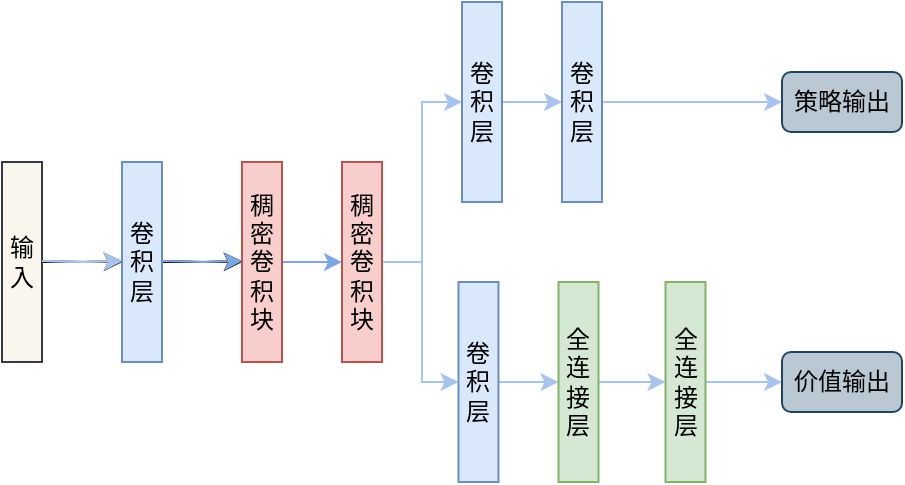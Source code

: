 <mxfile version="20.0.4" type="github">
  <diagram id="L7o0yl-27-Rp-Ire01vD" name="第 1 页">
    <mxGraphModel dx="731" dy="396" grid="1" gridSize="10" guides="1" tooltips="1" connect="1" arrows="1" fold="1" page="1" pageScale="1" pageWidth="827" pageHeight="1169" math="0" shadow="0">
      <root>
        <mxCell id="0" />
        <mxCell id="1" parent="0" />
        <mxCell id="ocCAuHk5jpmS6nwCMQQG-5" style="edgeStyle=orthogonalEdgeStyle;rounded=0;orthogonalLoop=1;jettySize=auto;html=1;entryX=0;entryY=0.5;entryDx=0;entryDy=0;" edge="1" parent="1" source="ocCAuHk5jpmS6nwCMQQG-1" target="ocCAuHk5jpmS6nwCMQQG-2">
          <mxGeometry relative="1" as="geometry" />
        </mxCell>
        <mxCell id="ocCAuHk5jpmS6nwCMQQG-1" value="输入" style="rounded=0;whiteSpace=wrap;html=1;flipH=1;fillColor=#f9f7ed;strokeColor=#36393d;" vertex="1" parent="1">
          <mxGeometry x="80" y="170" width="20" height="100" as="geometry" />
        </mxCell>
        <mxCell id="ocCAuHk5jpmS6nwCMQQG-6" style="edgeStyle=orthogonalEdgeStyle;rounded=0;orthogonalLoop=1;jettySize=auto;html=1;" edge="1" parent="1" source="ocCAuHk5jpmS6nwCMQQG-2" target="ocCAuHk5jpmS6nwCMQQG-3">
          <mxGeometry relative="1" as="geometry" />
        </mxCell>
        <mxCell id="ocCAuHk5jpmS6nwCMQQG-2" value="卷积层" style="rounded=0;whiteSpace=wrap;html=1;fillColor=#dae8fc;strokeColor=#6c8ebf;flipH=1;" vertex="1" parent="1">
          <mxGeometry x="140" y="170" width="20" height="100" as="geometry" />
        </mxCell>
        <mxCell id="ocCAuHk5jpmS6nwCMQQG-8" style="edgeStyle=orthogonalEdgeStyle;rounded=0;orthogonalLoop=1;jettySize=auto;html=1;entryX=0;entryY=0.5;entryDx=0;entryDy=0;strokeColor=#7EA6E0;" edge="1" parent="1" source="ocCAuHk5jpmS6nwCMQQG-3" target="ocCAuHk5jpmS6nwCMQQG-4">
          <mxGeometry relative="1" as="geometry" />
        </mxCell>
        <mxCell id="ocCAuHk5jpmS6nwCMQQG-3" value="稠密&lt;br&gt;卷积块" style="rounded=0;whiteSpace=wrap;html=1;fillColor=#f8cecc;strokeColor=#b85450;flipH=1;" vertex="1" parent="1">
          <mxGeometry x="200" y="170" width="20" height="100" as="geometry" />
        </mxCell>
        <mxCell id="ocCAuHk5jpmS6nwCMQQG-14" style="edgeStyle=orthogonalEdgeStyle;rounded=0;orthogonalLoop=1;jettySize=auto;html=1;strokeColor=#A9C4EB;" edge="1" parent="1" source="ocCAuHk5jpmS6nwCMQQG-4" target="ocCAuHk5jpmS6nwCMQQG-9">
          <mxGeometry relative="1" as="geometry" />
        </mxCell>
        <mxCell id="ocCAuHk5jpmS6nwCMQQG-15" style="edgeStyle=orthogonalEdgeStyle;rounded=0;orthogonalLoop=1;jettySize=auto;html=1;strokeColor=#A9C4EB;" edge="1" parent="1" source="ocCAuHk5jpmS6nwCMQQG-4" target="ocCAuHk5jpmS6nwCMQQG-11">
          <mxGeometry relative="1" as="geometry" />
        </mxCell>
        <mxCell id="ocCAuHk5jpmS6nwCMQQG-4" value="稠密&lt;br&gt;卷积块" style="rounded=0;whiteSpace=wrap;html=1;fillColor=#f8cecc;strokeColor=#b85450;flipH=1;" vertex="1" parent="1">
          <mxGeometry x="250" y="170" width="20" height="100" as="geometry" />
        </mxCell>
        <mxCell id="ocCAuHk5jpmS6nwCMQQG-18" style="edgeStyle=orthogonalEdgeStyle;rounded=0;orthogonalLoop=1;jettySize=auto;html=1;entryX=0;entryY=0.5;entryDx=0;entryDy=0;strokeColor=#A9C4EB;" edge="1" parent="1" source="ocCAuHk5jpmS6nwCMQQG-9" target="ocCAuHk5jpmS6nwCMQQG-10">
          <mxGeometry relative="1" as="geometry" />
        </mxCell>
        <mxCell id="ocCAuHk5jpmS6nwCMQQG-9" value="卷积层" style="rounded=0;whiteSpace=wrap;html=1;fillColor=#dae8fc;strokeColor=#6c8ebf;flipH=1;" vertex="1" parent="1">
          <mxGeometry x="310" y="90" width="20" height="100" as="geometry" />
        </mxCell>
        <mxCell id="ocCAuHk5jpmS6nwCMQQG-19" style="edgeStyle=orthogonalEdgeStyle;rounded=0;orthogonalLoop=1;jettySize=auto;html=1;strokeColor=#A9C4EB;" edge="1" parent="1" source="ocCAuHk5jpmS6nwCMQQG-10" target="ocCAuHk5jpmS6nwCMQQG-20">
          <mxGeometry relative="1" as="geometry">
            <mxPoint x="440" y="140" as="targetPoint" />
          </mxGeometry>
        </mxCell>
        <mxCell id="ocCAuHk5jpmS6nwCMQQG-10" value="卷积层" style="rounded=0;whiteSpace=wrap;html=1;fillColor=#dae8fc;strokeColor=#6c8ebf;flipH=1;" vertex="1" parent="1">
          <mxGeometry x="360" y="90" width="20" height="100" as="geometry" />
        </mxCell>
        <mxCell id="ocCAuHk5jpmS6nwCMQQG-16" style="edgeStyle=orthogonalEdgeStyle;rounded=0;orthogonalLoop=1;jettySize=auto;html=1;strokeColor=#A9C4EB;" edge="1" parent="1" source="ocCAuHk5jpmS6nwCMQQG-11" target="ocCAuHk5jpmS6nwCMQQG-12">
          <mxGeometry relative="1" as="geometry" />
        </mxCell>
        <mxCell id="ocCAuHk5jpmS6nwCMQQG-11" value="卷积层" style="rounded=0;whiteSpace=wrap;html=1;fillColor=#dae8fc;strokeColor=#6c8ebf;flipH=1;" vertex="1" parent="1">
          <mxGeometry x="308.25" y="230" width="20" height="100" as="geometry" />
        </mxCell>
        <mxCell id="ocCAuHk5jpmS6nwCMQQG-17" style="edgeStyle=orthogonalEdgeStyle;rounded=0;orthogonalLoop=1;jettySize=auto;html=1;strokeColor=#A9C4EB;" edge="1" parent="1" source="ocCAuHk5jpmS6nwCMQQG-12" target="ocCAuHk5jpmS6nwCMQQG-13">
          <mxGeometry relative="1" as="geometry" />
        </mxCell>
        <mxCell id="ocCAuHk5jpmS6nwCMQQG-12" value="全连接层" style="rounded=0;whiteSpace=wrap;html=1;fillColor=#d5e8d4;strokeColor=#82b366;flipH=1;" vertex="1" parent="1">
          <mxGeometry x="358.25" y="230" width="20" height="100" as="geometry" />
        </mxCell>
        <mxCell id="ocCAuHk5jpmS6nwCMQQG-24" style="edgeStyle=orthogonalEdgeStyle;rounded=0;orthogonalLoop=1;jettySize=auto;html=1;entryX=0;entryY=0.5;entryDx=0;entryDy=0;strokeColor=#A9C4EB;" edge="1" parent="1" source="ocCAuHk5jpmS6nwCMQQG-13" target="ocCAuHk5jpmS6nwCMQQG-21">
          <mxGeometry relative="1" as="geometry" />
        </mxCell>
        <mxCell id="ocCAuHk5jpmS6nwCMQQG-13" value="全连接层" style="rounded=0;whiteSpace=wrap;html=1;fillColor=#d5e8d4;strokeColor=#82b366;flipH=1;" vertex="1" parent="1">
          <mxGeometry x="411.75" y="230" width="20" height="100" as="geometry" />
        </mxCell>
        <mxCell id="ocCAuHk5jpmS6nwCMQQG-20" value="策略输出" style="text;html=1;strokeColor=#23445d;fillColor=#bac8d3;align=center;verticalAlign=middle;whiteSpace=wrap;rounded=1;" vertex="1" parent="1">
          <mxGeometry x="470" y="125" width="60" height="30" as="geometry" />
        </mxCell>
        <mxCell id="ocCAuHk5jpmS6nwCMQQG-21" value="价值输出" style="text;html=1;strokeColor=#23445d;fillColor=#bac8d3;align=center;verticalAlign=middle;whiteSpace=wrap;rounded=1;glass=0;shadow=0;" vertex="1" parent="1">
          <mxGeometry x="470" y="265" width="60" height="30" as="geometry" />
        </mxCell>
        <mxCell id="ocCAuHk5jpmS6nwCMQQG-25" style="edgeStyle=orthogonalEdgeStyle;rounded=0;orthogonalLoop=1;jettySize=auto;html=1;entryX=0;entryY=0.5;entryDx=0;entryDy=0;" edge="1" parent="1">
          <mxGeometry relative="1" as="geometry">
            <mxPoint x="100" y="219.5" as="sourcePoint" />
            <mxPoint x="140" y="219.5" as="targetPoint" />
          </mxGeometry>
        </mxCell>
        <mxCell id="ocCAuHk5jpmS6nwCMQQG-26" style="edgeStyle=orthogonalEdgeStyle;rounded=0;orthogonalLoop=1;jettySize=auto;html=1;" edge="1" parent="1">
          <mxGeometry relative="1" as="geometry">
            <mxPoint x="160" y="219.5" as="sourcePoint" />
            <mxPoint x="200" y="219.5" as="targetPoint" />
          </mxGeometry>
        </mxCell>
        <mxCell id="ocCAuHk5jpmS6nwCMQQG-27" style="edgeStyle=orthogonalEdgeStyle;rounded=0;orthogonalLoop=1;jettySize=auto;html=1;entryX=0;entryY=0.5;entryDx=0;entryDy=0;strokeColor=#A9C4EB;" edge="1" parent="1">
          <mxGeometry relative="1" as="geometry">
            <mxPoint x="100" y="219.5" as="sourcePoint" />
            <mxPoint x="140" y="219.5" as="targetPoint" />
          </mxGeometry>
        </mxCell>
        <mxCell id="ocCAuHk5jpmS6nwCMQQG-28" style="edgeStyle=orthogonalEdgeStyle;rounded=0;orthogonalLoop=1;jettySize=auto;html=1;strokeColor=#7EA6E0;" edge="1" parent="1">
          <mxGeometry relative="1" as="geometry">
            <mxPoint x="160" y="219.5" as="sourcePoint" />
            <mxPoint x="200" y="219.5" as="targetPoint" />
          </mxGeometry>
        </mxCell>
        <mxCell id="ocCAuHk5jpmS6nwCMQQG-29" style="edgeStyle=orthogonalEdgeStyle;rounded=0;orthogonalLoop=1;jettySize=auto;html=1;entryX=0;entryY=0.5;entryDx=0;entryDy=0;strokeColor=#A9C4EB;" edge="1" parent="1">
          <mxGeometry relative="1" as="geometry">
            <mxPoint x="100" y="219.5" as="sourcePoint" />
            <mxPoint x="140" y="219.5" as="targetPoint" />
          </mxGeometry>
        </mxCell>
      </root>
    </mxGraphModel>
  </diagram>
</mxfile>
